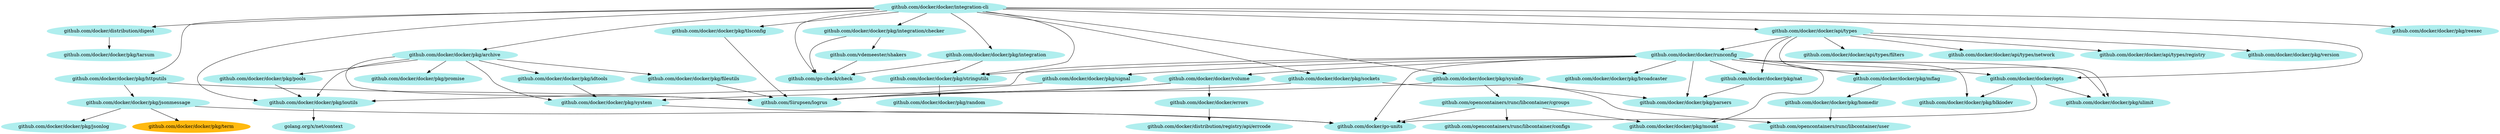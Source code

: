 digraph godep {
0 [label="github.com/docker/docker/integration-cli" style="filled" color="paleturquoise"];
0 -> 1;
0 -> 2;
0 -> 3;
0 -> 4;
0 -> 5;
0 -> 6;
0 -> 7;
0 -> 8;
0 -> 9;
0 -> 10;
0 -> 11;
0 -> 12;
0 -> 13;
0 -> 14;
15 [label="github.com/docker/docker/runconfig" style="filled" color="paleturquoise"];
15 -> 3;
15 -> 16;
15 -> 17;
15 -> 8;
15 -> 18;
15 -> 19;
15 -> 20;
15 -> 21;
15 -> 22;
15 -> 11;
15 -> 23;
15 -> 24;
15 -> 25;
6 [label="github.com/docker/docker/pkg/integration" style="filled" color="paleturquoise"];
6 -> 11;
6 -> 14;
26 [label="github.com/vdemeester/shakers" style="filled" color="paleturquoise"];
26 -> 14;
9 [label="github.com/docker/docker/pkg/reexec" style="filled" color="paleturquoise"];
27 [label="github.com/docker/docker/pkg/tarsum" style="filled" color="paleturquoise"];
8 [label="github.com/docker/docker/pkg/ioutils" style="filled" color="paleturquoise"];
8 -> 28;
19 [label="github.com/docker/docker/pkg/mount" style="filled" color="paleturquoise"];
29 [label="github.com/Sirupsen/logrus" style="filled" color="paleturquoise"];
30 [label="github.com/docker/docker/pkg/pools" style="filled" color="paleturquoise"];
30 -> 8;
5 [label="github.com/docker/docker/pkg/httputils" style="filled" color="paleturquoise"];
5 -> 29;
5 -> 31;
14 [label="github.com/go-check/check" style="filled" color="paleturquoise"];
2 [label="github.com/docker/docker/api/types" style="filled" color="paleturquoise"];
2 -> 32;
2 -> 33;
2 -> 34;
2 -> 20;
2 -> 23;
2 -> 35;
2 -> 15;
35 [label="github.com/docker/docker/pkg/version" style="filled" color="paleturquoise"];
17 [label="github.com/docker/docker/pkg/broadcaster" style="filled" color="paleturquoise"];
36 [label="github.com/docker/docker/pkg/homedir" style="filled" color="paleturquoise"];
36 -> 37;
38 [label="github.com/docker/docker/pkg/system" style="filled" color="paleturquoise"];
38 -> 25;
21 [label="github.com/docker/docker/pkg/parsers" style="filled" color="paleturquoise"];
16 [label="github.com/docker/docker/pkg/blkiodev" style="filled" color="paleturquoise"];
39 [label="github.com/docker/docker/errors" style="filled" color="paleturquoise"];
39 -> 40;
41 [label="github.com/docker/docker/pkg/jsonlog" style="filled" color="paleturquoise"];
12 [label="github.com/docker/docker/pkg/sysinfo" style="filled" color="paleturquoise"];
12 -> 29;
12 -> 21;
12 -> 42;
23 [label="github.com/docker/docker/pkg/ulimit" style="filled" color="paleturquoise"];
3 [label="github.com/docker/docker/opts" style="filled" color="paleturquoise"];
3 -> 16;
3 -> 23;
3 -> 25;
18 [label="github.com/docker/docker/pkg/mflag" style="filled" color="paleturquoise"];
18 -> 36;
22 [label="github.com/docker/docker/pkg/signal" style="filled" color="paleturquoise"];
22 -> 29;
43 [label="github.com/docker/docker/pkg/random" style="filled" color="paleturquoise"];
31 [label="github.com/docker/docker/pkg/jsonmessage" style="filled" color="paleturquoise"];
31 -> 41;
31 -> 44;
31 -> 25;
33 [label="github.com/docker/docker/api/types/network" style="filled" color="paleturquoise"];
20 [label="github.com/docker/docker/pkg/nat" style="filled" color="paleturquoise"];
20 -> 21;
25 [label="github.com/docker/go-units" style="filled" color="paleturquoise"];
28 [label="golang.org/x/net/context" style="filled" color="paleturquoise"];
4 [label="github.com/docker/docker/pkg/archive" style="filled" color="paleturquoise"];
4 -> 29;
4 -> 45;
4 -> 46;
4 -> 8;
4 -> 30;
4 -> 47;
4 -> 38;
45 [label="github.com/docker/docker/pkg/fileutils" style="filled" color="paleturquoise"];
45 -> 29;
47 [label="github.com/docker/docker/pkg/promise" style="filled" color="paleturquoise"];
44 [label="github.com/docker/docker/pkg/term" style="filled" color="darkgoldenrod1"];
48 [label="github.com/opencontainers/runc/libcontainer/configs" style="filled" color="paleturquoise"];
1 [label="github.com/docker/distribution/digest" style="filled" color="paleturquoise"];
1 -> 27;
11 [label="github.com/docker/docker/pkg/stringutils" style="filled" color="paleturquoise"];
11 -> 43;
40 [label="github.com/docker/distribution/registry/api/errcode" style="filled" color="paleturquoise"];
7 [label="github.com/docker/docker/pkg/integration/checker" style="filled" color="paleturquoise"];
7 -> 14;
7 -> 26;
10 [label="github.com/docker/docker/pkg/sockets" style="filled" color="paleturquoise"];
10 -> 29;
10 -> 37;
42 [label="github.com/opencontainers/runc/libcontainer/cgroups" style="filled" color="paleturquoise"];
42 -> 19;
42 -> 25;
42 -> 48;
32 [label="github.com/docker/docker/api/types/filters" style="filled" color="paleturquoise"];
34 [label="github.com/docker/docker/api/types/registry" style="filled" color="paleturquoise"];
37 [label="github.com/opencontainers/runc/libcontainer/user" style="filled" color="paleturquoise"];
24 [label="github.com/docker/docker/volume" style="filled" color="paleturquoise"];
24 -> 29;
24 -> 39;
24 -> 38;
46 [label="github.com/docker/docker/pkg/idtools" style="filled" color="paleturquoise"];
46 -> 38;
13 [label="github.com/docker/docker/pkg/tlsconfig" style="filled" color="paleturquoise"];
13 -> 29;
}
